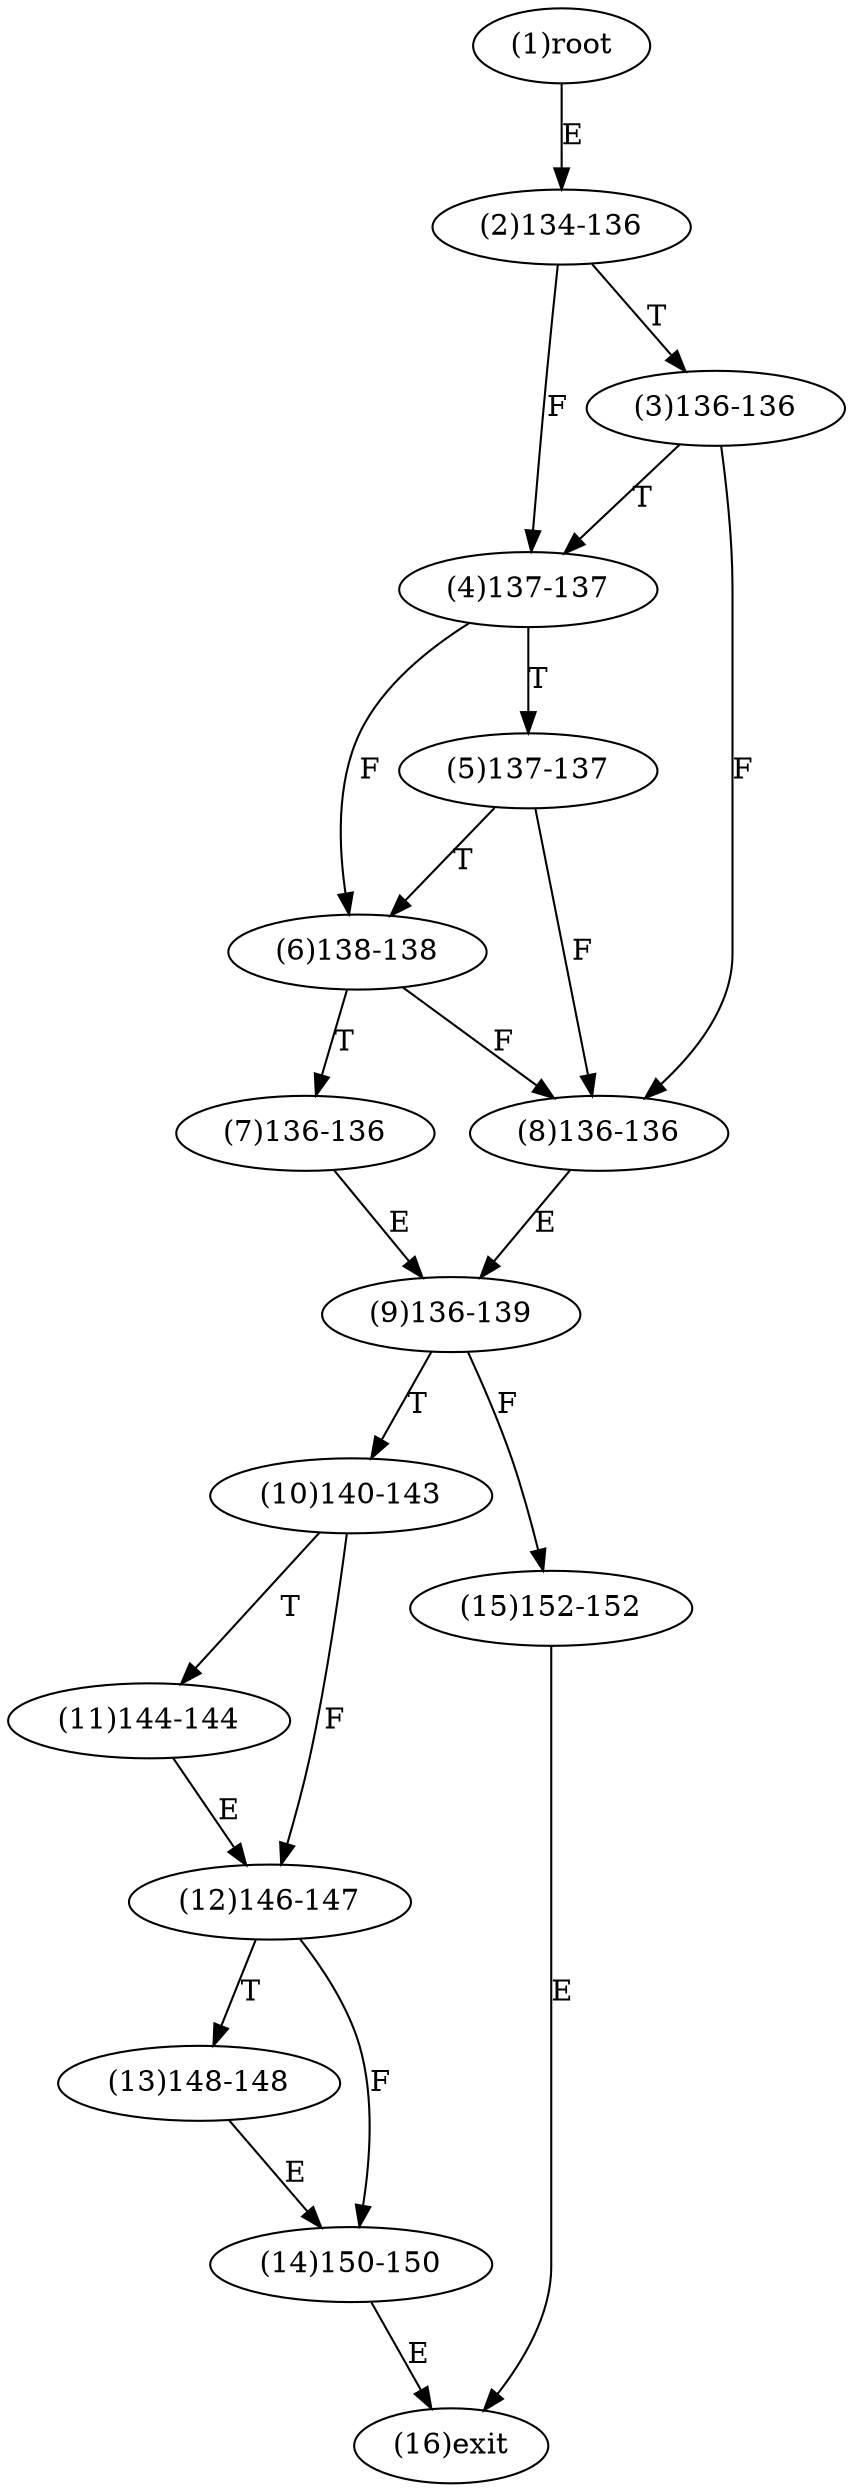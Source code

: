 digraph "" { 
1[ label="(1)root"];
2[ label="(2)134-136"];
3[ label="(3)136-136"];
4[ label="(4)137-137"];
5[ label="(5)137-137"];
6[ label="(6)138-138"];
7[ label="(7)136-136"];
8[ label="(8)136-136"];
9[ label="(9)136-139"];
10[ label="(10)140-143"];
11[ label="(11)144-144"];
12[ label="(12)146-147"];
13[ label="(13)148-148"];
14[ label="(14)150-150"];
15[ label="(15)152-152"];
16[ label="(16)exit"];
1->2[ label="E"];
2->4[ label="F"];
2->3[ label="T"];
3->8[ label="F"];
3->4[ label="T"];
4->6[ label="F"];
4->5[ label="T"];
5->8[ label="F"];
5->6[ label="T"];
6->8[ label="F"];
6->7[ label="T"];
7->9[ label="E"];
8->9[ label="E"];
9->15[ label="F"];
9->10[ label="T"];
10->12[ label="F"];
10->11[ label="T"];
11->12[ label="E"];
12->14[ label="F"];
12->13[ label="T"];
13->14[ label="E"];
14->16[ label="E"];
15->16[ label="E"];
}